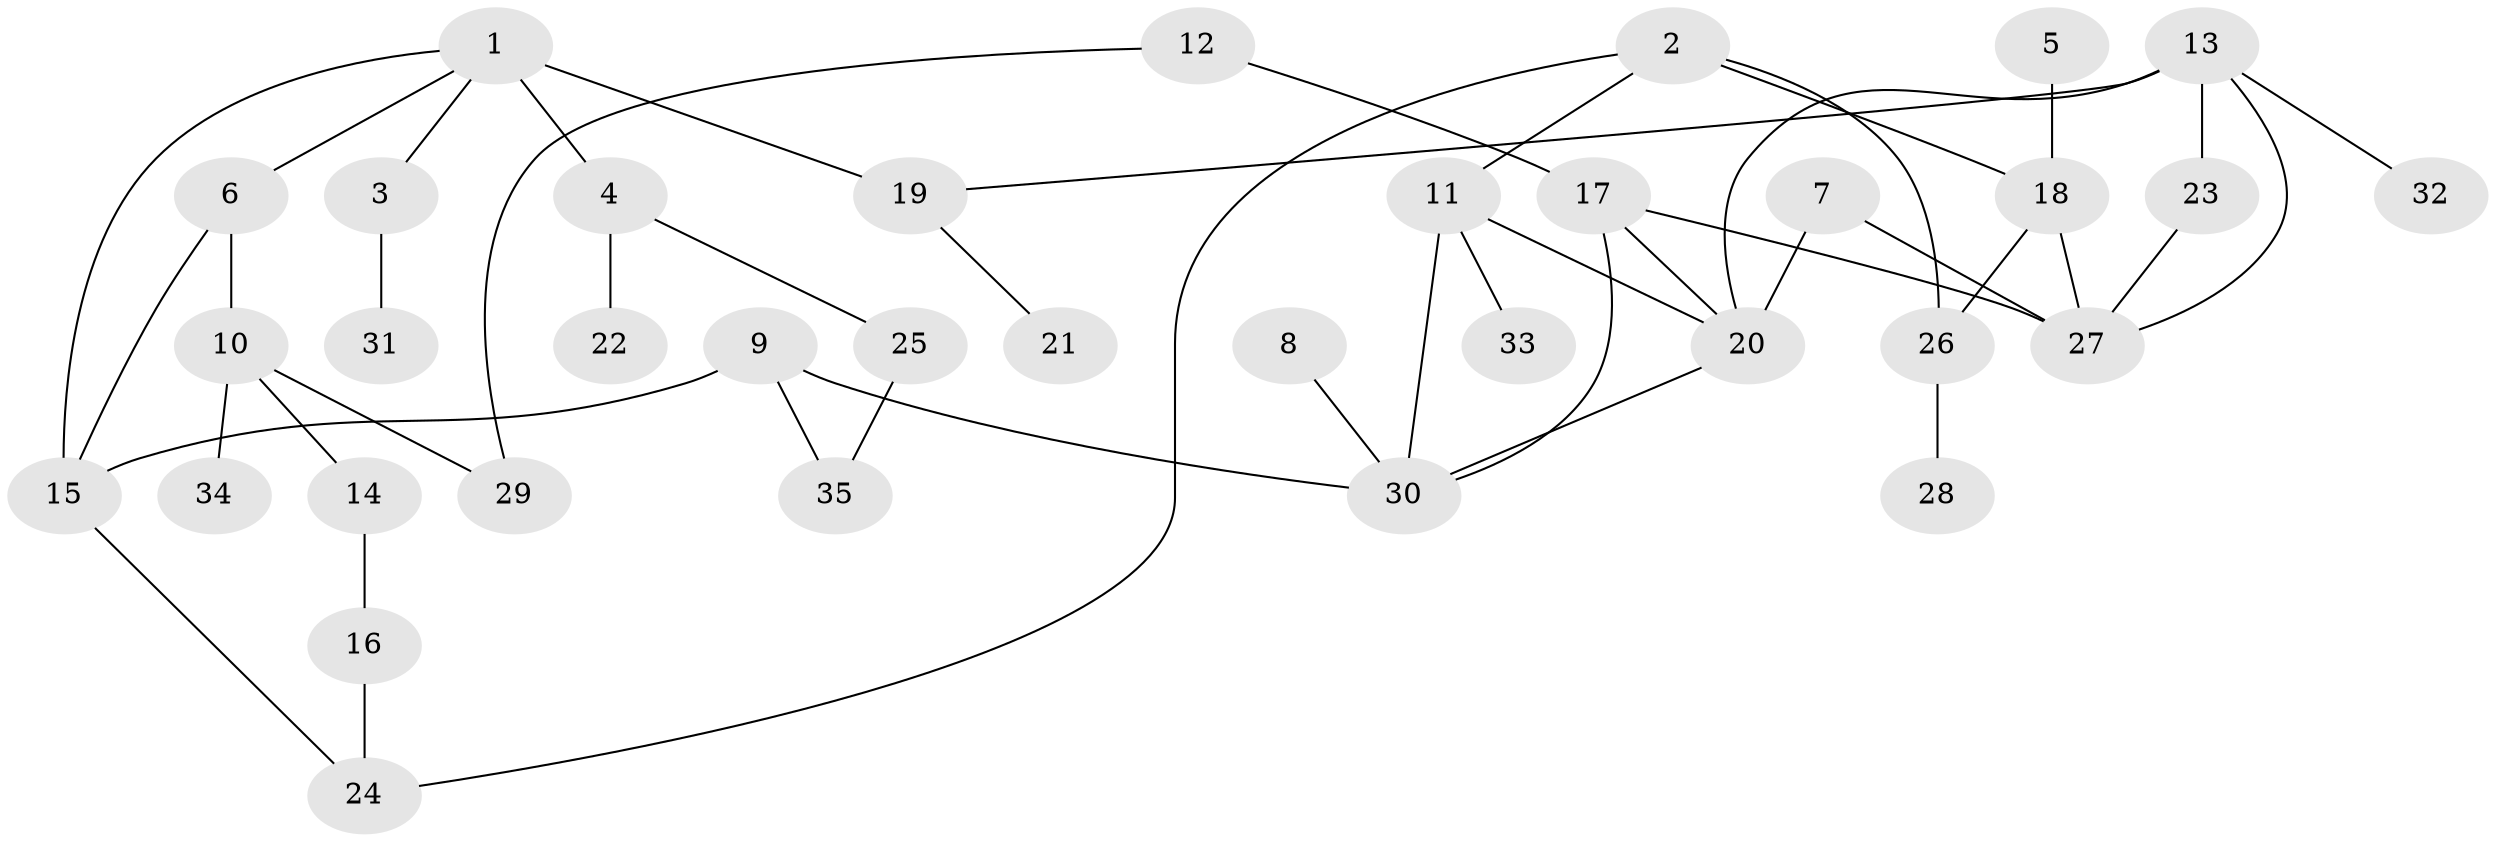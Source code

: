 // original degree distribution, {5: 0.046511627906976744, 4: 0.11627906976744186, 2: 0.4418604651162791, 3: 0.10465116279069768, 1: 0.26744186046511625, 6: 0.023255813953488372}
// Generated by graph-tools (version 1.1) at 2025/36/03/04/25 23:36:07]
// undirected, 35 vertices, 47 edges
graph export_dot {
  node [color=gray90,style=filled];
  1;
  2;
  3;
  4;
  5;
  6;
  7;
  8;
  9;
  10;
  11;
  12;
  13;
  14;
  15;
  16;
  17;
  18;
  19;
  20;
  21;
  22;
  23;
  24;
  25;
  26;
  27;
  28;
  29;
  30;
  31;
  32;
  33;
  34;
  35;
  1 -- 3 [weight=1.0];
  1 -- 4 [weight=1.0];
  1 -- 6 [weight=1.0];
  1 -- 15 [weight=1.0];
  1 -- 19 [weight=2.0];
  2 -- 11 [weight=1.0];
  2 -- 18 [weight=1.0];
  2 -- 24 [weight=1.0];
  2 -- 26 [weight=1.0];
  3 -- 31 [weight=1.0];
  4 -- 22 [weight=1.0];
  4 -- 25 [weight=1.0];
  5 -- 18 [weight=1.0];
  6 -- 10 [weight=1.0];
  6 -- 15 [weight=1.0];
  7 -- 20 [weight=1.0];
  7 -- 27 [weight=1.0];
  8 -- 30 [weight=1.0];
  9 -- 15 [weight=1.0];
  9 -- 30 [weight=1.0];
  9 -- 35 [weight=1.0];
  10 -- 14 [weight=1.0];
  10 -- 29 [weight=1.0];
  10 -- 34 [weight=1.0];
  11 -- 20 [weight=1.0];
  11 -- 30 [weight=1.0];
  11 -- 33 [weight=1.0];
  12 -- 17 [weight=1.0];
  12 -- 29 [weight=1.0];
  13 -- 19 [weight=1.0];
  13 -- 20 [weight=1.0];
  13 -- 23 [weight=1.0];
  13 -- 27 [weight=1.0];
  13 -- 32 [weight=1.0];
  14 -- 16 [weight=1.0];
  15 -- 24 [weight=1.0];
  16 -- 24 [weight=1.0];
  17 -- 20 [weight=1.0];
  17 -- 27 [weight=1.0];
  17 -- 30 [weight=1.0];
  18 -- 26 [weight=1.0];
  18 -- 27 [weight=1.0];
  19 -- 21 [weight=1.0];
  20 -- 30 [weight=1.0];
  23 -- 27 [weight=1.0];
  25 -- 35 [weight=1.0];
  26 -- 28 [weight=1.0];
}
